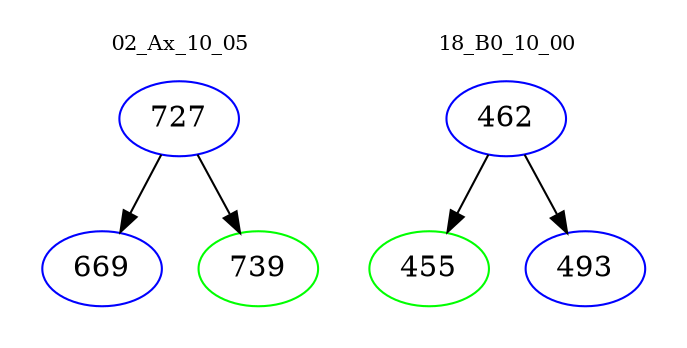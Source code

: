 digraph{
subgraph cluster_0 {
color = white
label = "02_Ax_10_05";
fontsize=10;
T0_727 [label="727", color="blue"]
T0_727 -> T0_669 [color="black"]
T0_669 [label="669", color="blue"]
T0_727 -> T0_739 [color="black"]
T0_739 [label="739", color="green"]
}
subgraph cluster_1 {
color = white
label = "18_B0_10_00";
fontsize=10;
T1_462 [label="462", color="blue"]
T1_462 -> T1_455 [color="black"]
T1_455 [label="455", color="green"]
T1_462 -> T1_493 [color="black"]
T1_493 [label="493", color="blue"]
}
}
